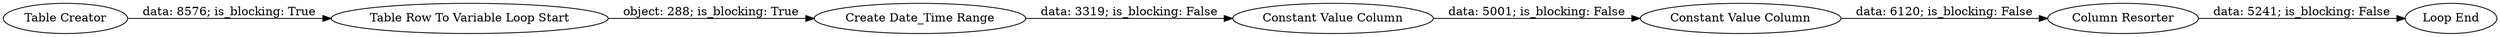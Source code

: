 digraph {
	"-362700651863985422_74" [label="Create Date_Time Range"]
	"-362700651863985422_76" [label="Constant Value Column"]
	"-362700651863985422_75" [label="Constant Value Column"]
	"-362700651863985422_77" [label="Column Resorter"]
	"-362700651863985422_72" [label="Table Creator"]
	"-362700651863985422_78" [label="Loop End"]
	"-362700651863985422_73" [label="Table Row To Variable Loop Start"]
	"-362700651863985422_74" -> "-362700651863985422_75" [label="data: 3319; is_blocking: False"]
	"-362700651863985422_76" -> "-362700651863985422_77" [label="data: 6120; is_blocking: False"]
	"-362700651863985422_73" -> "-362700651863985422_74" [label="object: 288; is_blocking: True"]
	"-362700651863985422_77" -> "-362700651863985422_78" [label="data: 5241; is_blocking: False"]
	"-362700651863985422_72" -> "-362700651863985422_73" [label="data: 8576; is_blocking: True"]
	"-362700651863985422_75" -> "-362700651863985422_76" [label="data: 5001; is_blocking: False"]
	rankdir=LR
}
